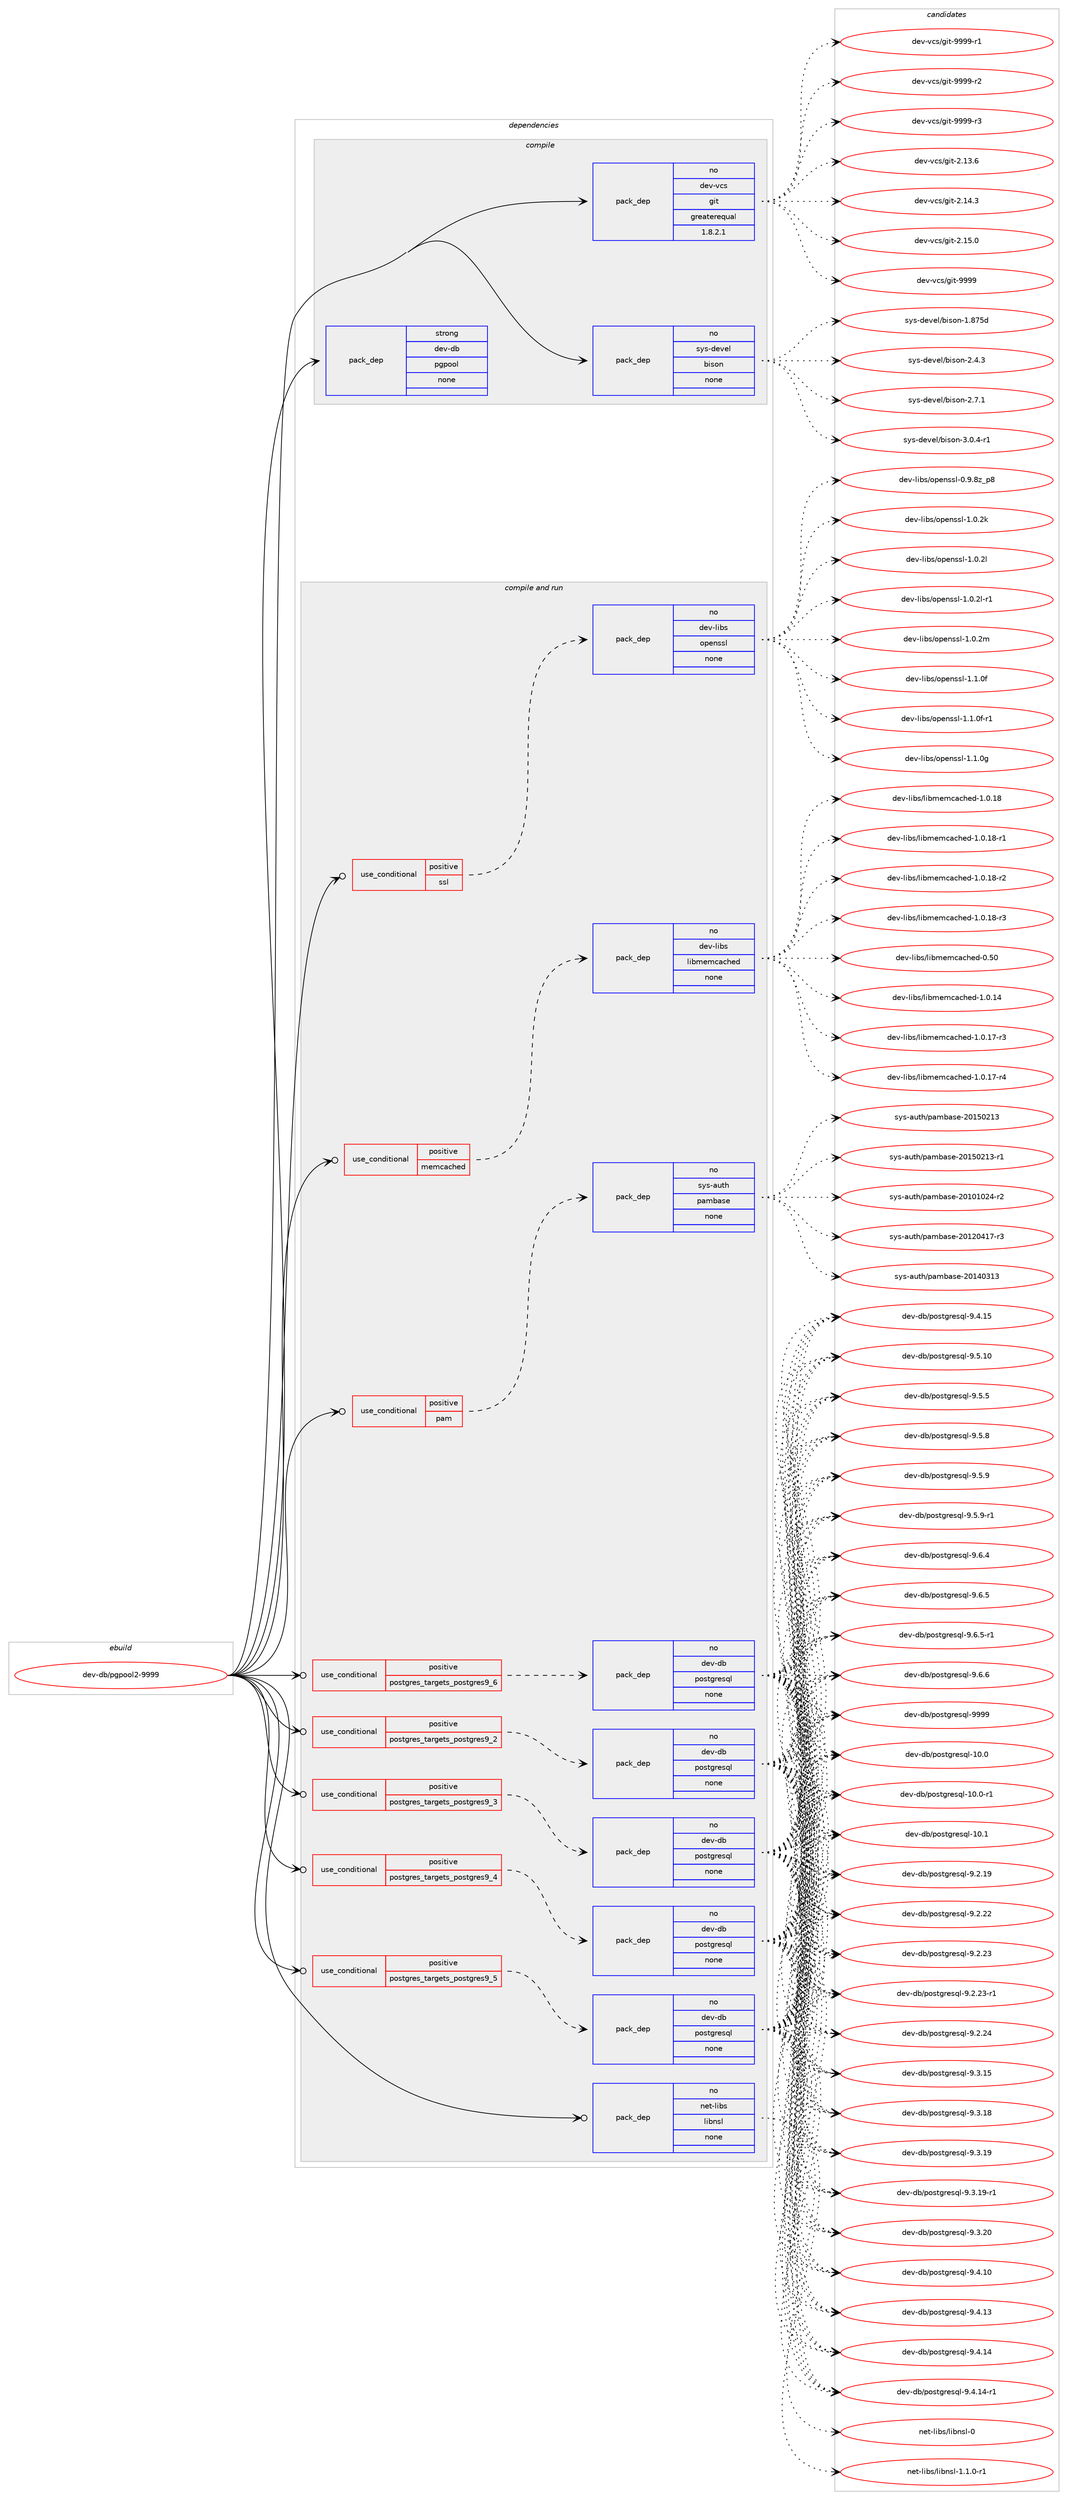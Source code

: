 digraph prolog {

# *************
# Graph options
# *************

newrank=true;
concentrate=true;
compound=true;
graph [rankdir=LR,fontname=Helvetica,fontsize=10,ranksep=1.5];#, ranksep=2.5, nodesep=0.2];
edge  [arrowhead=vee];
node  [fontname=Helvetica,fontsize=10];

# **********
# The ebuild
# **********

subgraph cluster_leftcol {
color=gray;
rank=same;
label=<<i>ebuild</i>>;
id [label="dev-db/pgpool2-9999", color=red, width=4, href="../dev-db/pgpool2-9999.svg"];
}

# ****************
# The dependencies
# ****************

subgraph cluster_midcol {
color=gray;
label=<<i>dependencies</i>>;
subgraph cluster_compile {
fillcolor="#eeeeee";
style=filled;
label=<<i>compile</i>>;
subgraph pack50717 {
dependency68765 [label=<<TABLE BORDER="0" CELLBORDER="1" CELLSPACING="0" CELLPADDING="4" WIDTH="220"><TR><TD ROWSPAN="6" CELLPADDING="30">pack_dep</TD></TR><TR><TD WIDTH="110">no</TD></TR><TR><TD>dev-vcs</TD></TR><TR><TD>git</TD></TR><TR><TD>greaterequal</TD></TR><TR><TD>1.8.2.1</TD></TR></TABLE>>, shape=none, color=blue];
}
id:e -> dependency68765:w [weight=20,style="solid",arrowhead="vee"];
subgraph pack50718 {
dependency68766 [label=<<TABLE BORDER="0" CELLBORDER="1" CELLSPACING="0" CELLPADDING="4" WIDTH="220"><TR><TD ROWSPAN="6" CELLPADDING="30">pack_dep</TD></TR><TR><TD WIDTH="110">no</TD></TR><TR><TD>sys-devel</TD></TR><TR><TD>bison</TD></TR><TR><TD>none</TD></TR><TR><TD></TD></TR></TABLE>>, shape=none, color=blue];
}
id:e -> dependency68766:w [weight=20,style="solid",arrowhead="vee"];
subgraph pack50719 {
dependency68767 [label=<<TABLE BORDER="0" CELLBORDER="1" CELLSPACING="0" CELLPADDING="4" WIDTH="220"><TR><TD ROWSPAN="6" CELLPADDING="30">pack_dep</TD></TR><TR><TD WIDTH="110">strong</TD></TR><TR><TD>dev-db</TD></TR><TR><TD>pgpool</TD></TR><TR><TD>none</TD></TR><TR><TD></TD></TR></TABLE>>, shape=none, color=blue];
}
id:e -> dependency68767:w [weight=20,style="solid",arrowhead="vee"];
}
subgraph cluster_compileandrun {
fillcolor="#eeeeee";
style=filled;
label=<<i>compile and run</i>>;
subgraph cond16525 {
dependency68768 [label=<<TABLE BORDER="0" CELLBORDER="1" CELLSPACING="0" CELLPADDING="4"><TR><TD ROWSPAN="3" CELLPADDING="10">use_conditional</TD></TR><TR><TD>positive</TD></TR><TR><TD>memcached</TD></TR></TABLE>>, shape=none, color=red];
subgraph pack50720 {
dependency68769 [label=<<TABLE BORDER="0" CELLBORDER="1" CELLSPACING="0" CELLPADDING="4" WIDTH="220"><TR><TD ROWSPAN="6" CELLPADDING="30">pack_dep</TD></TR><TR><TD WIDTH="110">no</TD></TR><TR><TD>dev-libs</TD></TR><TR><TD>libmemcached</TD></TR><TR><TD>none</TD></TR><TR><TD></TD></TR></TABLE>>, shape=none, color=blue];
}
dependency68768:e -> dependency68769:w [weight=20,style="dashed",arrowhead="vee"];
}
id:e -> dependency68768:w [weight=20,style="solid",arrowhead="odotvee"];
subgraph cond16526 {
dependency68770 [label=<<TABLE BORDER="0" CELLBORDER="1" CELLSPACING="0" CELLPADDING="4"><TR><TD ROWSPAN="3" CELLPADDING="10">use_conditional</TD></TR><TR><TD>positive</TD></TR><TR><TD>pam</TD></TR></TABLE>>, shape=none, color=red];
subgraph pack50721 {
dependency68771 [label=<<TABLE BORDER="0" CELLBORDER="1" CELLSPACING="0" CELLPADDING="4" WIDTH="220"><TR><TD ROWSPAN="6" CELLPADDING="30">pack_dep</TD></TR><TR><TD WIDTH="110">no</TD></TR><TR><TD>sys-auth</TD></TR><TR><TD>pambase</TD></TR><TR><TD>none</TD></TR><TR><TD></TD></TR></TABLE>>, shape=none, color=blue];
}
dependency68770:e -> dependency68771:w [weight=20,style="dashed",arrowhead="vee"];
}
id:e -> dependency68770:w [weight=20,style="solid",arrowhead="odotvee"];
subgraph cond16527 {
dependency68772 [label=<<TABLE BORDER="0" CELLBORDER="1" CELLSPACING="0" CELLPADDING="4"><TR><TD ROWSPAN="3" CELLPADDING="10">use_conditional</TD></TR><TR><TD>positive</TD></TR><TR><TD>postgres_targets_postgres9_2</TD></TR></TABLE>>, shape=none, color=red];
subgraph pack50722 {
dependency68773 [label=<<TABLE BORDER="0" CELLBORDER="1" CELLSPACING="0" CELLPADDING="4" WIDTH="220"><TR><TD ROWSPAN="6" CELLPADDING="30">pack_dep</TD></TR><TR><TD WIDTH="110">no</TD></TR><TR><TD>dev-db</TD></TR><TR><TD>postgresql</TD></TR><TR><TD>none</TD></TR><TR><TD></TD></TR></TABLE>>, shape=none, color=blue];
}
dependency68772:e -> dependency68773:w [weight=20,style="dashed",arrowhead="vee"];
}
id:e -> dependency68772:w [weight=20,style="solid",arrowhead="odotvee"];
subgraph cond16528 {
dependency68774 [label=<<TABLE BORDER="0" CELLBORDER="1" CELLSPACING="0" CELLPADDING="4"><TR><TD ROWSPAN="3" CELLPADDING="10">use_conditional</TD></TR><TR><TD>positive</TD></TR><TR><TD>postgres_targets_postgres9_3</TD></TR></TABLE>>, shape=none, color=red];
subgraph pack50723 {
dependency68775 [label=<<TABLE BORDER="0" CELLBORDER="1" CELLSPACING="0" CELLPADDING="4" WIDTH="220"><TR><TD ROWSPAN="6" CELLPADDING="30">pack_dep</TD></TR><TR><TD WIDTH="110">no</TD></TR><TR><TD>dev-db</TD></TR><TR><TD>postgresql</TD></TR><TR><TD>none</TD></TR><TR><TD></TD></TR></TABLE>>, shape=none, color=blue];
}
dependency68774:e -> dependency68775:w [weight=20,style="dashed",arrowhead="vee"];
}
id:e -> dependency68774:w [weight=20,style="solid",arrowhead="odotvee"];
subgraph cond16529 {
dependency68776 [label=<<TABLE BORDER="0" CELLBORDER="1" CELLSPACING="0" CELLPADDING="4"><TR><TD ROWSPAN="3" CELLPADDING="10">use_conditional</TD></TR><TR><TD>positive</TD></TR><TR><TD>postgres_targets_postgres9_4</TD></TR></TABLE>>, shape=none, color=red];
subgraph pack50724 {
dependency68777 [label=<<TABLE BORDER="0" CELLBORDER="1" CELLSPACING="0" CELLPADDING="4" WIDTH="220"><TR><TD ROWSPAN="6" CELLPADDING="30">pack_dep</TD></TR><TR><TD WIDTH="110">no</TD></TR><TR><TD>dev-db</TD></TR><TR><TD>postgresql</TD></TR><TR><TD>none</TD></TR><TR><TD></TD></TR></TABLE>>, shape=none, color=blue];
}
dependency68776:e -> dependency68777:w [weight=20,style="dashed",arrowhead="vee"];
}
id:e -> dependency68776:w [weight=20,style="solid",arrowhead="odotvee"];
subgraph cond16530 {
dependency68778 [label=<<TABLE BORDER="0" CELLBORDER="1" CELLSPACING="0" CELLPADDING="4"><TR><TD ROWSPAN="3" CELLPADDING="10">use_conditional</TD></TR><TR><TD>positive</TD></TR><TR><TD>postgres_targets_postgres9_5</TD></TR></TABLE>>, shape=none, color=red];
subgraph pack50725 {
dependency68779 [label=<<TABLE BORDER="0" CELLBORDER="1" CELLSPACING="0" CELLPADDING="4" WIDTH="220"><TR><TD ROWSPAN="6" CELLPADDING="30">pack_dep</TD></TR><TR><TD WIDTH="110">no</TD></TR><TR><TD>dev-db</TD></TR><TR><TD>postgresql</TD></TR><TR><TD>none</TD></TR><TR><TD></TD></TR></TABLE>>, shape=none, color=blue];
}
dependency68778:e -> dependency68779:w [weight=20,style="dashed",arrowhead="vee"];
}
id:e -> dependency68778:w [weight=20,style="solid",arrowhead="odotvee"];
subgraph cond16531 {
dependency68780 [label=<<TABLE BORDER="0" CELLBORDER="1" CELLSPACING="0" CELLPADDING="4"><TR><TD ROWSPAN="3" CELLPADDING="10">use_conditional</TD></TR><TR><TD>positive</TD></TR><TR><TD>postgres_targets_postgres9_6</TD></TR></TABLE>>, shape=none, color=red];
subgraph pack50726 {
dependency68781 [label=<<TABLE BORDER="0" CELLBORDER="1" CELLSPACING="0" CELLPADDING="4" WIDTH="220"><TR><TD ROWSPAN="6" CELLPADDING="30">pack_dep</TD></TR><TR><TD WIDTH="110">no</TD></TR><TR><TD>dev-db</TD></TR><TR><TD>postgresql</TD></TR><TR><TD>none</TD></TR><TR><TD></TD></TR></TABLE>>, shape=none, color=blue];
}
dependency68780:e -> dependency68781:w [weight=20,style="dashed",arrowhead="vee"];
}
id:e -> dependency68780:w [weight=20,style="solid",arrowhead="odotvee"];
subgraph cond16532 {
dependency68782 [label=<<TABLE BORDER="0" CELLBORDER="1" CELLSPACING="0" CELLPADDING="4"><TR><TD ROWSPAN="3" CELLPADDING="10">use_conditional</TD></TR><TR><TD>positive</TD></TR><TR><TD>ssl</TD></TR></TABLE>>, shape=none, color=red];
subgraph pack50727 {
dependency68783 [label=<<TABLE BORDER="0" CELLBORDER="1" CELLSPACING="0" CELLPADDING="4" WIDTH="220"><TR><TD ROWSPAN="6" CELLPADDING="30">pack_dep</TD></TR><TR><TD WIDTH="110">no</TD></TR><TR><TD>dev-libs</TD></TR><TR><TD>openssl</TD></TR><TR><TD>none</TD></TR><TR><TD></TD></TR></TABLE>>, shape=none, color=blue];
}
dependency68782:e -> dependency68783:w [weight=20,style="dashed",arrowhead="vee"];
}
id:e -> dependency68782:w [weight=20,style="solid",arrowhead="odotvee"];
subgraph pack50728 {
dependency68784 [label=<<TABLE BORDER="0" CELLBORDER="1" CELLSPACING="0" CELLPADDING="4" WIDTH="220"><TR><TD ROWSPAN="6" CELLPADDING="30">pack_dep</TD></TR><TR><TD WIDTH="110">no</TD></TR><TR><TD>net-libs</TD></TR><TR><TD>libnsl</TD></TR><TR><TD>none</TD></TR><TR><TD></TD></TR></TABLE>>, shape=none, color=blue];
}
id:e -> dependency68784:w [weight=20,style="solid",arrowhead="odotvee"];
}
subgraph cluster_run {
fillcolor="#eeeeee";
style=filled;
label=<<i>run</i>>;
}
}

# **************
# The candidates
# **************

subgraph cluster_choices {
rank=same;
color=gray;
label=<<i>candidates</i>>;

subgraph choice50717 {
color=black;
nodesep=1;
choice10010111845118991154710310511645504649514654 [label="dev-vcs/git-2.13.6", color=red, width=4,href="../dev-vcs/git-2.13.6.svg"];
choice10010111845118991154710310511645504649524651 [label="dev-vcs/git-2.14.3", color=red, width=4,href="../dev-vcs/git-2.14.3.svg"];
choice10010111845118991154710310511645504649534648 [label="dev-vcs/git-2.15.0", color=red, width=4,href="../dev-vcs/git-2.15.0.svg"];
choice1001011184511899115471031051164557575757 [label="dev-vcs/git-9999", color=red, width=4,href="../dev-vcs/git-9999.svg"];
choice10010111845118991154710310511645575757574511449 [label="dev-vcs/git-9999-r1", color=red, width=4,href="../dev-vcs/git-9999-r1.svg"];
choice10010111845118991154710310511645575757574511450 [label="dev-vcs/git-9999-r2", color=red, width=4,href="../dev-vcs/git-9999-r2.svg"];
choice10010111845118991154710310511645575757574511451 [label="dev-vcs/git-9999-r3", color=red, width=4,href="../dev-vcs/git-9999-r3.svg"];
dependency68765:e -> choice10010111845118991154710310511645504649514654:w [style=dotted,weight="100"];
dependency68765:e -> choice10010111845118991154710310511645504649524651:w [style=dotted,weight="100"];
dependency68765:e -> choice10010111845118991154710310511645504649534648:w [style=dotted,weight="100"];
dependency68765:e -> choice1001011184511899115471031051164557575757:w [style=dotted,weight="100"];
dependency68765:e -> choice10010111845118991154710310511645575757574511449:w [style=dotted,weight="100"];
dependency68765:e -> choice10010111845118991154710310511645575757574511450:w [style=dotted,weight="100"];
dependency68765:e -> choice10010111845118991154710310511645575757574511451:w [style=dotted,weight="100"];
}
subgraph choice50718 {
color=black;
nodesep=1;
choice115121115451001011181011084798105115111110454946565553100 [label="sys-devel/bison-1.875d", color=red, width=4,href="../sys-devel/bison-1.875d.svg"];
choice115121115451001011181011084798105115111110455046524651 [label="sys-devel/bison-2.4.3", color=red, width=4,href="../sys-devel/bison-2.4.3.svg"];
choice115121115451001011181011084798105115111110455046554649 [label="sys-devel/bison-2.7.1", color=red, width=4,href="../sys-devel/bison-2.7.1.svg"];
choice1151211154510010111810110847981051151111104551464846524511449 [label="sys-devel/bison-3.0.4-r1", color=red, width=4,href="../sys-devel/bison-3.0.4-r1.svg"];
dependency68766:e -> choice115121115451001011181011084798105115111110454946565553100:w [style=dotted,weight="100"];
dependency68766:e -> choice115121115451001011181011084798105115111110455046524651:w [style=dotted,weight="100"];
dependency68766:e -> choice115121115451001011181011084798105115111110455046554649:w [style=dotted,weight="100"];
dependency68766:e -> choice1151211154510010111810110847981051151111104551464846524511449:w [style=dotted,weight="100"];
}
subgraph choice50719 {
color=black;
nodesep=1;
}
subgraph choice50720 {
color=black;
nodesep=1;
choice100101118451081059811547108105981091011099997991041011004548465348 [label="dev-libs/libmemcached-0.50", color=red, width=4,href="../dev-libs/libmemcached-0.50.svg"];
choice1001011184510810598115471081059810910110999979910410110045494648464952 [label="dev-libs/libmemcached-1.0.14", color=red, width=4,href="../dev-libs/libmemcached-1.0.14.svg"];
choice10010111845108105981154710810598109101109999799104101100454946484649554511451 [label="dev-libs/libmemcached-1.0.17-r3", color=red, width=4,href="../dev-libs/libmemcached-1.0.17-r3.svg"];
choice10010111845108105981154710810598109101109999799104101100454946484649554511452 [label="dev-libs/libmemcached-1.0.17-r4", color=red, width=4,href="../dev-libs/libmemcached-1.0.17-r4.svg"];
choice1001011184510810598115471081059810910110999979910410110045494648464956 [label="dev-libs/libmemcached-1.0.18", color=red, width=4,href="../dev-libs/libmemcached-1.0.18.svg"];
choice10010111845108105981154710810598109101109999799104101100454946484649564511449 [label="dev-libs/libmemcached-1.0.18-r1", color=red, width=4,href="../dev-libs/libmemcached-1.0.18-r1.svg"];
choice10010111845108105981154710810598109101109999799104101100454946484649564511450 [label="dev-libs/libmemcached-1.0.18-r2", color=red, width=4,href="../dev-libs/libmemcached-1.0.18-r2.svg"];
choice10010111845108105981154710810598109101109999799104101100454946484649564511451 [label="dev-libs/libmemcached-1.0.18-r3", color=red, width=4,href="../dev-libs/libmemcached-1.0.18-r3.svg"];
dependency68769:e -> choice100101118451081059811547108105981091011099997991041011004548465348:w [style=dotted,weight="100"];
dependency68769:e -> choice1001011184510810598115471081059810910110999979910410110045494648464952:w [style=dotted,weight="100"];
dependency68769:e -> choice10010111845108105981154710810598109101109999799104101100454946484649554511451:w [style=dotted,weight="100"];
dependency68769:e -> choice10010111845108105981154710810598109101109999799104101100454946484649554511452:w [style=dotted,weight="100"];
dependency68769:e -> choice1001011184510810598115471081059810910110999979910410110045494648464956:w [style=dotted,weight="100"];
dependency68769:e -> choice10010111845108105981154710810598109101109999799104101100454946484649564511449:w [style=dotted,weight="100"];
dependency68769:e -> choice10010111845108105981154710810598109101109999799104101100454946484649564511450:w [style=dotted,weight="100"];
dependency68769:e -> choice10010111845108105981154710810598109101109999799104101100454946484649564511451:w [style=dotted,weight="100"];
}
subgraph choice50721 {
color=black;
nodesep=1;
choice1151211154597117116104471129710998971151014550484948494850524511450 [label="sys-auth/pambase-20101024-r2", color=red, width=4,href="../sys-auth/pambase-20101024-r2.svg"];
choice1151211154597117116104471129710998971151014550484950485249554511451 [label="sys-auth/pambase-20120417-r3", color=red, width=4,href="../sys-auth/pambase-20120417-r3.svg"];
choice115121115459711711610447112971099897115101455048495248514951 [label="sys-auth/pambase-20140313", color=red, width=4,href="../sys-auth/pambase-20140313.svg"];
choice115121115459711711610447112971099897115101455048495348504951 [label="sys-auth/pambase-20150213", color=red, width=4,href="../sys-auth/pambase-20150213.svg"];
choice1151211154597117116104471129710998971151014550484953485049514511449 [label="sys-auth/pambase-20150213-r1", color=red, width=4,href="../sys-auth/pambase-20150213-r1.svg"];
dependency68771:e -> choice1151211154597117116104471129710998971151014550484948494850524511450:w [style=dotted,weight="100"];
dependency68771:e -> choice1151211154597117116104471129710998971151014550484950485249554511451:w [style=dotted,weight="100"];
dependency68771:e -> choice115121115459711711610447112971099897115101455048495248514951:w [style=dotted,weight="100"];
dependency68771:e -> choice115121115459711711610447112971099897115101455048495348504951:w [style=dotted,weight="100"];
dependency68771:e -> choice1151211154597117116104471129710998971151014550484953485049514511449:w [style=dotted,weight="100"];
}
subgraph choice50722 {
color=black;
nodesep=1;
choice1001011184510098471121111151161031141011151131084549484648 [label="dev-db/postgresql-10.0", color=red, width=4,href="../dev-db/postgresql-10.0.svg"];
choice10010111845100984711211111511610311410111511310845494846484511449 [label="dev-db/postgresql-10.0-r1", color=red, width=4,href="../dev-db/postgresql-10.0-r1.svg"];
choice1001011184510098471121111151161031141011151131084549484649 [label="dev-db/postgresql-10.1", color=red, width=4,href="../dev-db/postgresql-10.1.svg"];
choice10010111845100984711211111511610311410111511310845574650464957 [label="dev-db/postgresql-9.2.19", color=red, width=4,href="../dev-db/postgresql-9.2.19.svg"];
choice10010111845100984711211111511610311410111511310845574650465050 [label="dev-db/postgresql-9.2.22", color=red, width=4,href="../dev-db/postgresql-9.2.22.svg"];
choice10010111845100984711211111511610311410111511310845574650465051 [label="dev-db/postgresql-9.2.23", color=red, width=4,href="../dev-db/postgresql-9.2.23.svg"];
choice100101118451009847112111115116103114101115113108455746504650514511449 [label="dev-db/postgresql-9.2.23-r1", color=red, width=4,href="../dev-db/postgresql-9.2.23-r1.svg"];
choice10010111845100984711211111511610311410111511310845574650465052 [label="dev-db/postgresql-9.2.24", color=red, width=4,href="../dev-db/postgresql-9.2.24.svg"];
choice10010111845100984711211111511610311410111511310845574651464953 [label="dev-db/postgresql-9.3.15", color=red, width=4,href="../dev-db/postgresql-9.3.15.svg"];
choice10010111845100984711211111511610311410111511310845574651464956 [label="dev-db/postgresql-9.3.18", color=red, width=4,href="../dev-db/postgresql-9.3.18.svg"];
choice10010111845100984711211111511610311410111511310845574651464957 [label="dev-db/postgresql-9.3.19", color=red, width=4,href="../dev-db/postgresql-9.3.19.svg"];
choice100101118451009847112111115116103114101115113108455746514649574511449 [label="dev-db/postgresql-9.3.19-r1", color=red, width=4,href="../dev-db/postgresql-9.3.19-r1.svg"];
choice10010111845100984711211111511610311410111511310845574651465048 [label="dev-db/postgresql-9.3.20", color=red, width=4,href="../dev-db/postgresql-9.3.20.svg"];
choice10010111845100984711211111511610311410111511310845574652464948 [label="dev-db/postgresql-9.4.10", color=red, width=4,href="../dev-db/postgresql-9.4.10.svg"];
choice10010111845100984711211111511610311410111511310845574652464951 [label="dev-db/postgresql-9.4.13", color=red, width=4,href="../dev-db/postgresql-9.4.13.svg"];
choice10010111845100984711211111511610311410111511310845574652464952 [label="dev-db/postgresql-9.4.14", color=red, width=4,href="../dev-db/postgresql-9.4.14.svg"];
choice100101118451009847112111115116103114101115113108455746524649524511449 [label="dev-db/postgresql-9.4.14-r1", color=red, width=4,href="../dev-db/postgresql-9.4.14-r1.svg"];
choice10010111845100984711211111511610311410111511310845574652464953 [label="dev-db/postgresql-9.4.15", color=red, width=4,href="../dev-db/postgresql-9.4.15.svg"];
choice10010111845100984711211111511610311410111511310845574653464948 [label="dev-db/postgresql-9.5.10", color=red, width=4,href="../dev-db/postgresql-9.5.10.svg"];
choice100101118451009847112111115116103114101115113108455746534653 [label="dev-db/postgresql-9.5.5", color=red, width=4,href="../dev-db/postgresql-9.5.5.svg"];
choice100101118451009847112111115116103114101115113108455746534656 [label="dev-db/postgresql-9.5.8", color=red, width=4,href="../dev-db/postgresql-9.5.8.svg"];
choice100101118451009847112111115116103114101115113108455746534657 [label="dev-db/postgresql-9.5.9", color=red, width=4,href="../dev-db/postgresql-9.5.9.svg"];
choice1001011184510098471121111151161031141011151131084557465346574511449 [label="dev-db/postgresql-9.5.9-r1", color=red, width=4,href="../dev-db/postgresql-9.5.9-r1.svg"];
choice100101118451009847112111115116103114101115113108455746544652 [label="dev-db/postgresql-9.6.4", color=red, width=4,href="../dev-db/postgresql-9.6.4.svg"];
choice100101118451009847112111115116103114101115113108455746544653 [label="dev-db/postgresql-9.6.5", color=red, width=4,href="../dev-db/postgresql-9.6.5.svg"];
choice1001011184510098471121111151161031141011151131084557465446534511449 [label="dev-db/postgresql-9.6.5-r1", color=red, width=4,href="../dev-db/postgresql-9.6.5-r1.svg"];
choice100101118451009847112111115116103114101115113108455746544654 [label="dev-db/postgresql-9.6.6", color=red, width=4,href="../dev-db/postgresql-9.6.6.svg"];
choice1001011184510098471121111151161031141011151131084557575757 [label="dev-db/postgresql-9999", color=red, width=4,href="../dev-db/postgresql-9999.svg"];
dependency68773:e -> choice1001011184510098471121111151161031141011151131084549484648:w [style=dotted,weight="100"];
dependency68773:e -> choice10010111845100984711211111511610311410111511310845494846484511449:w [style=dotted,weight="100"];
dependency68773:e -> choice1001011184510098471121111151161031141011151131084549484649:w [style=dotted,weight="100"];
dependency68773:e -> choice10010111845100984711211111511610311410111511310845574650464957:w [style=dotted,weight="100"];
dependency68773:e -> choice10010111845100984711211111511610311410111511310845574650465050:w [style=dotted,weight="100"];
dependency68773:e -> choice10010111845100984711211111511610311410111511310845574650465051:w [style=dotted,weight="100"];
dependency68773:e -> choice100101118451009847112111115116103114101115113108455746504650514511449:w [style=dotted,weight="100"];
dependency68773:e -> choice10010111845100984711211111511610311410111511310845574650465052:w [style=dotted,weight="100"];
dependency68773:e -> choice10010111845100984711211111511610311410111511310845574651464953:w [style=dotted,weight="100"];
dependency68773:e -> choice10010111845100984711211111511610311410111511310845574651464956:w [style=dotted,weight="100"];
dependency68773:e -> choice10010111845100984711211111511610311410111511310845574651464957:w [style=dotted,weight="100"];
dependency68773:e -> choice100101118451009847112111115116103114101115113108455746514649574511449:w [style=dotted,weight="100"];
dependency68773:e -> choice10010111845100984711211111511610311410111511310845574651465048:w [style=dotted,weight="100"];
dependency68773:e -> choice10010111845100984711211111511610311410111511310845574652464948:w [style=dotted,weight="100"];
dependency68773:e -> choice10010111845100984711211111511610311410111511310845574652464951:w [style=dotted,weight="100"];
dependency68773:e -> choice10010111845100984711211111511610311410111511310845574652464952:w [style=dotted,weight="100"];
dependency68773:e -> choice100101118451009847112111115116103114101115113108455746524649524511449:w [style=dotted,weight="100"];
dependency68773:e -> choice10010111845100984711211111511610311410111511310845574652464953:w [style=dotted,weight="100"];
dependency68773:e -> choice10010111845100984711211111511610311410111511310845574653464948:w [style=dotted,weight="100"];
dependency68773:e -> choice100101118451009847112111115116103114101115113108455746534653:w [style=dotted,weight="100"];
dependency68773:e -> choice100101118451009847112111115116103114101115113108455746534656:w [style=dotted,weight="100"];
dependency68773:e -> choice100101118451009847112111115116103114101115113108455746534657:w [style=dotted,weight="100"];
dependency68773:e -> choice1001011184510098471121111151161031141011151131084557465346574511449:w [style=dotted,weight="100"];
dependency68773:e -> choice100101118451009847112111115116103114101115113108455746544652:w [style=dotted,weight="100"];
dependency68773:e -> choice100101118451009847112111115116103114101115113108455746544653:w [style=dotted,weight="100"];
dependency68773:e -> choice1001011184510098471121111151161031141011151131084557465446534511449:w [style=dotted,weight="100"];
dependency68773:e -> choice100101118451009847112111115116103114101115113108455746544654:w [style=dotted,weight="100"];
dependency68773:e -> choice1001011184510098471121111151161031141011151131084557575757:w [style=dotted,weight="100"];
}
subgraph choice50723 {
color=black;
nodesep=1;
choice1001011184510098471121111151161031141011151131084549484648 [label="dev-db/postgresql-10.0", color=red, width=4,href="../dev-db/postgresql-10.0.svg"];
choice10010111845100984711211111511610311410111511310845494846484511449 [label="dev-db/postgresql-10.0-r1", color=red, width=4,href="../dev-db/postgresql-10.0-r1.svg"];
choice1001011184510098471121111151161031141011151131084549484649 [label="dev-db/postgresql-10.1", color=red, width=4,href="../dev-db/postgresql-10.1.svg"];
choice10010111845100984711211111511610311410111511310845574650464957 [label="dev-db/postgresql-9.2.19", color=red, width=4,href="../dev-db/postgresql-9.2.19.svg"];
choice10010111845100984711211111511610311410111511310845574650465050 [label="dev-db/postgresql-9.2.22", color=red, width=4,href="../dev-db/postgresql-9.2.22.svg"];
choice10010111845100984711211111511610311410111511310845574650465051 [label="dev-db/postgresql-9.2.23", color=red, width=4,href="../dev-db/postgresql-9.2.23.svg"];
choice100101118451009847112111115116103114101115113108455746504650514511449 [label="dev-db/postgresql-9.2.23-r1", color=red, width=4,href="../dev-db/postgresql-9.2.23-r1.svg"];
choice10010111845100984711211111511610311410111511310845574650465052 [label="dev-db/postgresql-9.2.24", color=red, width=4,href="../dev-db/postgresql-9.2.24.svg"];
choice10010111845100984711211111511610311410111511310845574651464953 [label="dev-db/postgresql-9.3.15", color=red, width=4,href="../dev-db/postgresql-9.3.15.svg"];
choice10010111845100984711211111511610311410111511310845574651464956 [label="dev-db/postgresql-9.3.18", color=red, width=4,href="../dev-db/postgresql-9.3.18.svg"];
choice10010111845100984711211111511610311410111511310845574651464957 [label="dev-db/postgresql-9.3.19", color=red, width=4,href="../dev-db/postgresql-9.3.19.svg"];
choice100101118451009847112111115116103114101115113108455746514649574511449 [label="dev-db/postgresql-9.3.19-r1", color=red, width=4,href="../dev-db/postgresql-9.3.19-r1.svg"];
choice10010111845100984711211111511610311410111511310845574651465048 [label="dev-db/postgresql-9.3.20", color=red, width=4,href="../dev-db/postgresql-9.3.20.svg"];
choice10010111845100984711211111511610311410111511310845574652464948 [label="dev-db/postgresql-9.4.10", color=red, width=4,href="../dev-db/postgresql-9.4.10.svg"];
choice10010111845100984711211111511610311410111511310845574652464951 [label="dev-db/postgresql-9.4.13", color=red, width=4,href="../dev-db/postgresql-9.4.13.svg"];
choice10010111845100984711211111511610311410111511310845574652464952 [label="dev-db/postgresql-9.4.14", color=red, width=4,href="../dev-db/postgresql-9.4.14.svg"];
choice100101118451009847112111115116103114101115113108455746524649524511449 [label="dev-db/postgresql-9.4.14-r1", color=red, width=4,href="../dev-db/postgresql-9.4.14-r1.svg"];
choice10010111845100984711211111511610311410111511310845574652464953 [label="dev-db/postgresql-9.4.15", color=red, width=4,href="../dev-db/postgresql-9.4.15.svg"];
choice10010111845100984711211111511610311410111511310845574653464948 [label="dev-db/postgresql-9.5.10", color=red, width=4,href="../dev-db/postgresql-9.5.10.svg"];
choice100101118451009847112111115116103114101115113108455746534653 [label="dev-db/postgresql-9.5.5", color=red, width=4,href="../dev-db/postgresql-9.5.5.svg"];
choice100101118451009847112111115116103114101115113108455746534656 [label="dev-db/postgresql-9.5.8", color=red, width=4,href="../dev-db/postgresql-9.5.8.svg"];
choice100101118451009847112111115116103114101115113108455746534657 [label="dev-db/postgresql-9.5.9", color=red, width=4,href="../dev-db/postgresql-9.5.9.svg"];
choice1001011184510098471121111151161031141011151131084557465346574511449 [label="dev-db/postgresql-9.5.9-r1", color=red, width=4,href="../dev-db/postgresql-9.5.9-r1.svg"];
choice100101118451009847112111115116103114101115113108455746544652 [label="dev-db/postgresql-9.6.4", color=red, width=4,href="../dev-db/postgresql-9.6.4.svg"];
choice100101118451009847112111115116103114101115113108455746544653 [label="dev-db/postgresql-9.6.5", color=red, width=4,href="../dev-db/postgresql-9.6.5.svg"];
choice1001011184510098471121111151161031141011151131084557465446534511449 [label="dev-db/postgresql-9.6.5-r1", color=red, width=4,href="../dev-db/postgresql-9.6.5-r1.svg"];
choice100101118451009847112111115116103114101115113108455746544654 [label="dev-db/postgresql-9.6.6", color=red, width=4,href="../dev-db/postgresql-9.6.6.svg"];
choice1001011184510098471121111151161031141011151131084557575757 [label="dev-db/postgresql-9999", color=red, width=4,href="../dev-db/postgresql-9999.svg"];
dependency68775:e -> choice1001011184510098471121111151161031141011151131084549484648:w [style=dotted,weight="100"];
dependency68775:e -> choice10010111845100984711211111511610311410111511310845494846484511449:w [style=dotted,weight="100"];
dependency68775:e -> choice1001011184510098471121111151161031141011151131084549484649:w [style=dotted,weight="100"];
dependency68775:e -> choice10010111845100984711211111511610311410111511310845574650464957:w [style=dotted,weight="100"];
dependency68775:e -> choice10010111845100984711211111511610311410111511310845574650465050:w [style=dotted,weight="100"];
dependency68775:e -> choice10010111845100984711211111511610311410111511310845574650465051:w [style=dotted,weight="100"];
dependency68775:e -> choice100101118451009847112111115116103114101115113108455746504650514511449:w [style=dotted,weight="100"];
dependency68775:e -> choice10010111845100984711211111511610311410111511310845574650465052:w [style=dotted,weight="100"];
dependency68775:e -> choice10010111845100984711211111511610311410111511310845574651464953:w [style=dotted,weight="100"];
dependency68775:e -> choice10010111845100984711211111511610311410111511310845574651464956:w [style=dotted,weight="100"];
dependency68775:e -> choice10010111845100984711211111511610311410111511310845574651464957:w [style=dotted,weight="100"];
dependency68775:e -> choice100101118451009847112111115116103114101115113108455746514649574511449:w [style=dotted,weight="100"];
dependency68775:e -> choice10010111845100984711211111511610311410111511310845574651465048:w [style=dotted,weight="100"];
dependency68775:e -> choice10010111845100984711211111511610311410111511310845574652464948:w [style=dotted,weight="100"];
dependency68775:e -> choice10010111845100984711211111511610311410111511310845574652464951:w [style=dotted,weight="100"];
dependency68775:e -> choice10010111845100984711211111511610311410111511310845574652464952:w [style=dotted,weight="100"];
dependency68775:e -> choice100101118451009847112111115116103114101115113108455746524649524511449:w [style=dotted,weight="100"];
dependency68775:e -> choice10010111845100984711211111511610311410111511310845574652464953:w [style=dotted,weight="100"];
dependency68775:e -> choice10010111845100984711211111511610311410111511310845574653464948:w [style=dotted,weight="100"];
dependency68775:e -> choice100101118451009847112111115116103114101115113108455746534653:w [style=dotted,weight="100"];
dependency68775:e -> choice100101118451009847112111115116103114101115113108455746534656:w [style=dotted,weight="100"];
dependency68775:e -> choice100101118451009847112111115116103114101115113108455746534657:w [style=dotted,weight="100"];
dependency68775:e -> choice1001011184510098471121111151161031141011151131084557465346574511449:w [style=dotted,weight="100"];
dependency68775:e -> choice100101118451009847112111115116103114101115113108455746544652:w [style=dotted,weight="100"];
dependency68775:e -> choice100101118451009847112111115116103114101115113108455746544653:w [style=dotted,weight="100"];
dependency68775:e -> choice1001011184510098471121111151161031141011151131084557465446534511449:w [style=dotted,weight="100"];
dependency68775:e -> choice100101118451009847112111115116103114101115113108455746544654:w [style=dotted,weight="100"];
dependency68775:e -> choice1001011184510098471121111151161031141011151131084557575757:w [style=dotted,weight="100"];
}
subgraph choice50724 {
color=black;
nodesep=1;
choice1001011184510098471121111151161031141011151131084549484648 [label="dev-db/postgresql-10.0", color=red, width=4,href="../dev-db/postgresql-10.0.svg"];
choice10010111845100984711211111511610311410111511310845494846484511449 [label="dev-db/postgresql-10.0-r1", color=red, width=4,href="../dev-db/postgresql-10.0-r1.svg"];
choice1001011184510098471121111151161031141011151131084549484649 [label="dev-db/postgresql-10.1", color=red, width=4,href="../dev-db/postgresql-10.1.svg"];
choice10010111845100984711211111511610311410111511310845574650464957 [label="dev-db/postgresql-9.2.19", color=red, width=4,href="../dev-db/postgresql-9.2.19.svg"];
choice10010111845100984711211111511610311410111511310845574650465050 [label="dev-db/postgresql-9.2.22", color=red, width=4,href="../dev-db/postgresql-9.2.22.svg"];
choice10010111845100984711211111511610311410111511310845574650465051 [label="dev-db/postgresql-9.2.23", color=red, width=4,href="../dev-db/postgresql-9.2.23.svg"];
choice100101118451009847112111115116103114101115113108455746504650514511449 [label="dev-db/postgresql-9.2.23-r1", color=red, width=4,href="../dev-db/postgresql-9.2.23-r1.svg"];
choice10010111845100984711211111511610311410111511310845574650465052 [label="dev-db/postgresql-9.2.24", color=red, width=4,href="../dev-db/postgresql-9.2.24.svg"];
choice10010111845100984711211111511610311410111511310845574651464953 [label="dev-db/postgresql-9.3.15", color=red, width=4,href="../dev-db/postgresql-9.3.15.svg"];
choice10010111845100984711211111511610311410111511310845574651464956 [label="dev-db/postgresql-9.3.18", color=red, width=4,href="../dev-db/postgresql-9.3.18.svg"];
choice10010111845100984711211111511610311410111511310845574651464957 [label="dev-db/postgresql-9.3.19", color=red, width=4,href="../dev-db/postgresql-9.3.19.svg"];
choice100101118451009847112111115116103114101115113108455746514649574511449 [label="dev-db/postgresql-9.3.19-r1", color=red, width=4,href="../dev-db/postgresql-9.3.19-r1.svg"];
choice10010111845100984711211111511610311410111511310845574651465048 [label="dev-db/postgresql-9.3.20", color=red, width=4,href="../dev-db/postgresql-9.3.20.svg"];
choice10010111845100984711211111511610311410111511310845574652464948 [label="dev-db/postgresql-9.4.10", color=red, width=4,href="../dev-db/postgresql-9.4.10.svg"];
choice10010111845100984711211111511610311410111511310845574652464951 [label="dev-db/postgresql-9.4.13", color=red, width=4,href="../dev-db/postgresql-9.4.13.svg"];
choice10010111845100984711211111511610311410111511310845574652464952 [label="dev-db/postgresql-9.4.14", color=red, width=4,href="../dev-db/postgresql-9.4.14.svg"];
choice100101118451009847112111115116103114101115113108455746524649524511449 [label="dev-db/postgresql-9.4.14-r1", color=red, width=4,href="../dev-db/postgresql-9.4.14-r1.svg"];
choice10010111845100984711211111511610311410111511310845574652464953 [label="dev-db/postgresql-9.4.15", color=red, width=4,href="../dev-db/postgresql-9.4.15.svg"];
choice10010111845100984711211111511610311410111511310845574653464948 [label="dev-db/postgresql-9.5.10", color=red, width=4,href="../dev-db/postgresql-9.5.10.svg"];
choice100101118451009847112111115116103114101115113108455746534653 [label="dev-db/postgresql-9.5.5", color=red, width=4,href="../dev-db/postgresql-9.5.5.svg"];
choice100101118451009847112111115116103114101115113108455746534656 [label="dev-db/postgresql-9.5.8", color=red, width=4,href="../dev-db/postgresql-9.5.8.svg"];
choice100101118451009847112111115116103114101115113108455746534657 [label="dev-db/postgresql-9.5.9", color=red, width=4,href="../dev-db/postgresql-9.5.9.svg"];
choice1001011184510098471121111151161031141011151131084557465346574511449 [label="dev-db/postgresql-9.5.9-r1", color=red, width=4,href="../dev-db/postgresql-9.5.9-r1.svg"];
choice100101118451009847112111115116103114101115113108455746544652 [label="dev-db/postgresql-9.6.4", color=red, width=4,href="../dev-db/postgresql-9.6.4.svg"];
choice100101118451009847112111115116103114101115113108455746544653 [label="dev-db/postgresql-9.6.5", color=red, width=4,href="../dev-db/postgresql-9.6.5.svg"];
choice1001011184510098471121111151161031141011151131084557465446534511449 [label="dev-db/postgresql-9.6.5-r1", color=red, width=4,href="../dev-db/postgresql-9.6.5-r1.svg"];
choice100101118451009847112111115116103114101115113108455746544654 [label="dev-db/postgresql-9.6.6", color=red, width=4,href="../dev-db/postgresql-9.6.6.svg"];
choice1001011184510098471121111151161031141011151131084557575757 [label="dev-db/postgresql-9999", color=red, width=4,href="../dev-db/postgresql-9999.svg"];
dependency68777:e -> choice1001011184510098471121111151161031141011151131084549484648:w [style=dotted,weight="100"];
dependency68777:e -> choice10010111845100984711211111511610311410111511310845494846484511449:w [style=dotted,weight="100"];
dependency68777:e -> choice1001011184510098471121111151161031141011151131084549484649:w [style=dotted,weight="100"];
dependency68777:e -> choice10010111845100984711211111511610311410111511310845574650464957:w [style=dotted,weight="100"];
dependency68777:e -> choice10010111845100984711211111511610311410111511310845574650465050:w [style=dotted,weight="100"];
dependency68777:e -> choice10010111845100984711211111511610311410111511310845574650465051:w [style=dotted,weight="100"];
dependency68777:e -> choice100101118451009847112111115116103114101115113108455746504650514511449:w [style=dotted,weight="100"];
dependency68777:e -> choice10010111845100984711211111511610311410111511310845574650465052:w [style=dotted,weight="100"];
dependency68777:e -> choice10010111845100984711211111511610311410111511310845574651464953:w [style=dotted,weight="100"];
dependency68777:e -> choice10010111845100984711211111511610311410111511310845574651464956:w [style=dotted,weight="100"];
dependency68777:e -> choice10010111845100984711211111511610311410111511310845574651464957:w [style=dotted,weight="100"];
dependency68777:e -> choice100101118451009847112111115116103114101115113108455746514649574511449:w [style=dotted,weight="100"];
dependency68777:e -> choice10010111845100984711211111511610311410111511310845574651465048:w [style=dotted,weight="100"];
dependency68777:e -> choice10010111845100984711211111511610311410111511310845574652464948:w [style=dotted,weight="100"];
dependency68777:e -> choice10010111845100984711211111511610311410111511310845574652464951:w [style=dotted,weight="100"];
dependency68777:e -> choice10010111845100984711211111511610311410111511310845574652464952:w [style=dotted,weight="100"];
dependency68777:e -> choice100101118451009847112111115116103114101115113108455746524649524511449:w [style=dotted,weight="100"];
dependency68777:e -> choice10010111845100984711211111511610311410111511310845574652464953:w [style=dotted,weight="100"];
dependency68777:e -> choice10010111845100984711211111511610311410111511310845574653464948:w [style=dotted,weight="100"];
dependency68777:e -> choice100101118451009847112111115116103114101115113108455746534653:w [style=dotted,weight="100"];
dependency68777:e -> choice100101118451009847112111115116103114101115113108455746534656:w [style=dotted,weight="100"];
dependency68777:e -> choice100101118451009847112111115116103114101115113108455746534657:w [style=dotted,weight="100"];
dependency68777:e -> choice1001011184510098471121111151161031141011151131084557465346574511449:w [style=dotted,weight="100"];
dependency68777:e -> choice100101118451009847112111115116103114101115113108455746544652:w [style=dotted,weight="100"];
dependency68777:e -> choice100101118451009847112111115116103114101115113108455746544653:w [style=dotted,weight="100"];
dependency68777:e -> choice1001011184510098471121111151161031141011151131084557465446534511449:w [style=dotted,weight="100"];
dependency68777:e -> choice100101118451009847112111115116103114101115113108455746544654:w [style=dotted,weight="100"];
dependency68777:e -> choice1001011184510098471121111151161031141011151131084557575757:w [style=dotted,weight="100"];
}
subgraph choice50725 {
color=black;
nodesep=1;
choice1001011184510098471121111151161031141011151131084549484648 [label="dev-db/postgresql-10.0", color=red, width=4,href="../dev-db/postgresql-10.0.svg"];
choice10010111845100984711211111511610311410111511310845494846484511449 [label="dev-db/postgresql-10.0-r1", color=red, width=4,href="../dev-db/postgresql-10.0-r1.svg"];
choice1001011184510098471121111151161031141011151131084549484649 [label="dev-db/postgresql-10.1", color=red, width=4,href="../dev-db/postgresql-10.1.svg"];
choice10010111845100984711211111511610311410111511310845574650464957 [label="dev-db/postgresql-9.2.19", color=red, width=4,href="../dev-db/postgresql-9.2.19.svg"];
choice10010111845100984711211111511610311410111511310845574650465050 [label="dev-db/postgresql-9.2.22", color=red, width=4,href="../dev-db/postgresql-9.2.22.svg"];
choice10010111845100984711211111511610311410111511310845574650465051 [label="dev-db/postgresql-9.2.23", color=red, width=4,href="../dev-db/postgresql-9.2.23.svg"];
choice100101118451009847112111115116103114101115113108455746504650514511449 [label="dev-db/postgresql-9.2.23-r1", color=red, width=4,href="../dev-db/postgresql-9.2.23-r1.svg"];
choice10010111845100984711211111511610311410111511310845574650465052 [label="dev-db/postgresql-9.2.24", color=red, width=4,href="../dev-db/postgresql-9.2.24.svg"];
choice10010111845100984711211111511610311410111511310845574651464953 [label="dev-db/postgresql-9.3.15", color=red, width=4,href="../dev-db/postgresql-9.3.15.svg"];
choice10010111845100984711211111511610311410111511310845574651464956 [label="dev-db/postgresql-9.3.18", color=red, width=4,href="../dev-db/postgresql-9.3.18.svg"];
choice10010111845100984711211111511610311410111511310845574651464957 [label="dev-db/postgresql-9.3.19", color=red, width=4,href="../dev-db/postgresql-9.3.19.svg"];
choice100101118451009847112111115116103114101115113108455746514649574511449 [label="dev-db/postgresql-9.3.19-r1", color=red, width=4,href="../dev-db/postgresql-9.3.19-r1.svg"];
choice10010111845100984711211111511610311410111511310845574651465048 [label="dev-db/postgresql-9.3.20", color=red, width=4,href="../dev-db/postgresql-9.3.20.svg"];
choice10010111845100984711211111511610311410111511310845574652464948 [label="dev-db/postgresql-9.4.10", color=red, width=4,href="../dev-db/postgresql-9.4.10.svg"];
choice10010111845100984711211111511610311410111511310845574652464951 [label="dev-db/postgresql-9.4.13", color=red, width=4,href="../dev-db/postgresql-9.4.13.svg"];
choice10010111845100984711211111511610311410111511310845574652464952 [label="dev-db/postgresql-9.4.14", color=red, width=4,href="../dev-db/postgresql-9.4.14.svg"];
choice100101118451009847112111115116103114101115113108455746524649524511449 [label="dev-db/postgresql-9.4.14-r1", color=red, width=4,href="../dev-db/postgresql-9.4.14-r1.svg"];
choice10010111845100984711211111511610311410111511310845574652464953 [label="dev-db/postgresql-9.4.15", color=red, width=4,href="../dev-db/postgresql-9.4.15.svg"];
choice10010111845100984711211111511610311410111511310845574653464948 [label="dev-db/postgresql-9.5.10", color=red, width=4,href="../dev-db/postgresql-9.5.10.svg"];
choice100101118451009847112111115116103114101115113108455746534653 [label="dev-db/postgresql-9.5.5", color=red, width=4,href="../dev-db/postgresql-9.5.5.svg"];
choice100101118451009847112111115116103114101115113108455746534656 [label="dev-db/postgresql-9.5.8", color=red, width=4,href="../dev-db/postgresql-9.5.8.svg"];
choice100101118451009847112111115116103114101115113108455746534657 [label="dev-db/postgresql-9.5.9", color=red, width=4,href="../dev-db/postgresql-9.5.9.svg"];
choice1001011184510098471121111151161031141011151131084557465346574511449 [label="dev-db/postgresql-9.5.9-r1", color=red, width=4,href="../dev-db/postgresql-9.5.9-r1.svg"];
choice100101118451009847112111115116103114101115113108455746544652 [label="dev-db/postgresql-9.6.4", color=red, width=4,href="../dev-db/postgresql-9.6.4.svg"];
choice100101118451009847112111115116103114101115113108455746544653 [label="dev-db/postgresql-9.6.5", color=red, width=4,href="../dev-db/postgresql-9.6.5.svg"];
choice1001011184510098471121111151161031141011151131084557465446534511449 [label="dev-db/postgresql-9.6.5-r1", color=red, width=4,href="../dev-db/postgresql-9.6.5-r1.svg"];
choice100101118451009847112111115116103114101115113108455746544654 [label="dev-db/postgresql-9.6.6", color=red, width=4,href="../dev-db/postgresql-9.6.6.svg"];
choice1001011184510098471121111151161031141011151131084557575757 [label="dev-db/postgresql-9999", color=red, width=4,href="../dev-db/postgresql-9999.svg"];
dependency68779:e -> choice1001011184510098471121111151161031141011151131084549484648:w [style=dotted,weight="100"];
dependency68779:e -> choice10010111845100984711211111511610311410111511310845494846484511449:w [style=dotted,weight="100"];
dependency68779:e -> choice1001011184510098471121111151161031141011151131084549484649:w [style=dotted,weight="100"];
dependency68779:e -> choice10010111845100984711211111511610311410111511310845574650464957:w [style=dotted,weight="100"];
dependency68779:e -> choice10010111845100984711211111511610311410111511310845574650465050:w [style=dotted,weight="100"];
dependency68779:e -> choice10010111845100984711211111511610311410111511310845574650465051:w [style=dotted,weight="100"];
dependency68779:e -> choice100101118451009847112111115116103114101115113108455746504650514511449:w [style=dotted,weight="100"];
dependency68779:e -> choice10010111845100984711211111511610311410111511310845574650465052:w [style=dotted,weight="100"];
dependency68779:e -> choice10010111845100984711211111511610311410111511310845574651464953:w [style=dotted,weight="100"];
dependency68779:e -> choice10010111845100984711211111511610311410111511310845574651464956:w [style=dotted,weight="100"];
dependency68779:e -> choice10010111845100984711211111511610311410111511310845574651464957:w [style=dotted,weight="100"];
dependency68779:e -> choice100101118451009847112111115116103114101115113108455746514649574511449:w [style=dotted,weight="100"];
dependency68779:e -> choice10010111845100984711211111511610311410111511310845574651465048:w [style=dotted,weight="100"];
dependency68779:e -> choice10010111845100984711211111511610311410111511310845574652464948:w [style=dotted,weight="100"];
dependency68779:e -> choice10010111845100984711211111511610311410111511310845574652464951:w [style=dotted,weight="100"];
dependency68779:e -> choice10010111845100984711211111511610311410111511310845574652464952:w [style=dotted,weight="100"];
dependency68779:e -> choice100101118451009847112111115116103114101115113108455746524649524511449:w [style=dotted,weight="100"];
dependency68779:e -> choice10010111845100984711211111511610311410111511310845574652464953:w [style=dotted,weight="100"];
dependency68779:e -> choice10010111845100984711211111511610311410111511310845574653464948:w [style=dotted,weight="100"];
dependency68779:e -> choice100101118451009847112111115116103114101115113108455746534653:w [style=dotted,weight="100"];
dependency68779:e -> choice100101118451009847112111115116103114101115113108455746534656:w [style=dotted,weight="100"];
dependency68779:e -> choice100101118451009847112111115116103114101115113108455746534657:w [style=dotted,weight="100"];
dependency68779:e -> choice1001011184510098471121111151161031141011151131084557465346574511449:w [style=dotted,weight="100"];
dependency68779:e -> choice100101118451009847112111115116103114101115113108455746544652:w [style=dotted,weight="100"];
dependency68779:e -> choice100101118451009847112111115116103114101115113108455746544653:w [style=dotted,weight="100"];
dependency68779:e -> choice1001011184510098471121111151161031141011151131084557465446534511449:w [style=dotted,weight="100"];
dependency68779:e -> choice100101118451009847112111115116103114101115113108455746544654:w [style=dotted,weight="100"];
dependency68779:e -> choice1001011184510098471121111151161031141011151131084557575757:w [style=dotted,weight="100"];
}
subgraph choice50726 {
color=black;
nodesep=1;
choice1001011184510098471121111151161031141011151131084549484648 [label="dev-db/postgresql-10.0", color=red, width=4,href="../dev-db/postgresql-10.0.svg"];
choice10010111845100984711211111511610311410111511310845494846484511449 [label="dev-db/postgresql-10.0-r1", color=red, width=4,href="../dev-db/postgresql-10.0-r1.svg"];
choice1001011184510098471121111151161031141011151131084549484649 [label="dev-db/postgresql-10.1", color=red, width=4,href="../dev-db/postgresql-10.1.svg"];
choice10010111845100984711211111511610311410111511310845574650464957 [label="dev-db/postgresql-9.2.19", color=red, width=4,href="../dev-db/postgresql-9.2.19.svg"];
choice10010111845100984711211111511610311410111511310845574650465050 [label="dev-db/postgresql-9.2.22", color=red, width=4,href="../dev-db/postgresql-9.2.22.svg"];
choice10010111845100984711211111511610311410111511310845574650465051 [label="dev-db/postgresql-9.2.23", color=red, width=4,href="../dev-db/postgresql-9.2.23.svg"];
choice100101118451009847112111115116103114101115113108455746504650514511449 [label="dev-db/postgresql-9.2.23-r1", color=red, width=4,href="../dev-db/postgresql-9.2.23-r1.svg"];
choice10010111845100984711211111511610311410111511310845574650465052 [label="dev-db/postgresql-9.2.24", color=red, width=4,href="../dev-db/postgresql-9.2.24.svg"];
choice10010111845100984711211111511610311410111511310845574651464953 [label="dev-db/postgresql-9.3.15", color=red, width=4,href="../dev-db/postgresql-9.3.15.svg"];
choice10010111845100984711211111511610311410111511310845574651464956 [label="dev-db/postgresql-9.3.18", color=red, width=4,href="../dev-db/postgresql-9.3.18.svg"];
choice10010111845100984711211111511610311410111511310845574651464957 [label="dev-db/postgresql-9.3.19", color=red, width=4,href="../dev-db/postgresql-9.3.19.svg"];
choice100101118451009847112111115116103114101115113108455746514649574511449 [label="dev-db/postgresql-9.3.19-r1", color=red, width=4,href="../dev-db/postgresql-9.3.19-r1.svg"];
choice10010111845100984711211111511610311410111511310845574651465048 [label="dev-db/postgresql-9.3.20", color=red, width=4,href="../dev-db/postgresql-9.3.20.svg"];
choice10010111845100984711211111511610311410111511310845574652464948 [label="dev-db/postgresql-9.4.10", color=red, width=4,href="../dev-db/postgresql-9.4.10.svg"];
choice10010111845100984711211111511610311410111511310845574652464951 [label="dev-db/postgresql-9.4.13", color=red, width=4,href="../dev-db/postgresql-9.4.13.svg"];
choice10010111845100984711211111511610311410111511310845574652464952 [label="dev-db/postgresql-9.4.14", color=red, width=4,href="../dev-db/postgresql-9.4.14.svg"];
choice100101118451009847112111115116103114101115113108455746524649524511449 [label="dev-db/postgresql-9.4.14-r1", color=red, width=4,href="../dev-db/postgresql-9.4.14-r1.svg"];
choice10010111845100984711211111511610311410111511310845574652464953 [label="dev-db/postgresql-9.4.15", color=red, width=4,href="../dev-db/postgresql-9.4.15.svg"];
choice10010111845100984711211111511610311410111511310845574653464948 [label="dev-db/postgresql-9.5.10", color=red, width=4,href="../dev-db/postgresql-9.5.10.svg"];
choice100101118451009847112111115116103114101115113108455746534653 [label="dev-db/postgresql-9.5.5", color=red, width=4,href="../dev-db/postgresql-9.5.5.svg"];
choice100101118451009847112111115116103114101115113108455746534656 [label="dev-db/postgresql-9.5.8", color=red, width=4,href="../dev-db/postgresql-9.5.8.svg"];
choice100101118451009847112111115116103114101115113108455746534657 [label="dev-db/postgresql-9.5.9", color=red, width=4,href="../dev-db/postgresql-9.5.9.svg"];
choice1001011184510098471121111151161031141011151131084557465346574511449 [label="dev-db/postgresql-9.5.9-r1", color=red, width=4,href="../dev-db/postgresql-9.5.9-r1.svg"];
choice100101118451009847112111115116103114101115113108455746544652 [label="dev-db/postgresql-9.6.4", color=red, width=4,href="../dev-db/postgresql-9.6.4.svg"];
choice100101118451009847112111115116103114101115113108455746544653 [label="dev-db/postgresql-9.6.5", color=red, width=4,href="../dev-db/postgresql-9.6.5.svg"];
choice1001011184510098471121111151161031141011151131084557465446534511449 [label="dev-db/postgresql-9.6.5-r1", color=red, width=4,href="../dev-db/postgresql-9.6.5-r1.svg"];
choice100101118451009847112111115116103114101115113108455746544654 [label="dev-db/postgresql-9.6.6", color=red, width=4,href="../dev-db/postgresql-9.6.6.svg"];
choice1001011184510098471121111151161031141011151131084557575757 [label="dev-db/postgresql-9999", color=red, width=4,href="../dev-db/postgresql-9999.svg"];
dependency68781:e -> choice1001011184510098471121111151161031141011151131084549484648:w [style=dotted,weight="100"];
dependency68781:e -> choice10010111845100984711211111511610311410111511310845494846484511449:w [style=dotted,weight="100"];
dependency68781:e -> choice1001011184510098471121111151161031141011151131084549484649:w [style=dotted,weight="100"];
dependency68781:e -> choice10010111845100984711211111511610311410111511310845574650464957:w [style=dotted,weight="100"];
dependency68781:e -> choice10010111845100984711211111511610311410111511310845574650465050:w [style=dotted,weight="100"];
dependency68781:e -> choice10010111845100984711211111511610311410111511310845574650465051:w [style=dotted,weight="100"];
dependency68781:e -> choice100101118451009847112111115116103114101115113108455746504650514511449:w [style=dotted,weight="100"];
dependency68781:e -> choice10010111845100984711211111511610311410111511310845574650465052:w [style=dotted,weight="100"];
dependency68781:e -> choice10010111845100984711211111511610311410111511310845574651464953:w [style=dotted,weight="100"];
dependency68781:e -> choice10010111845100984711211111511610311410111511310845574651464956:w [style=dotted,weight="100"];
dependency68781:e -> choice10010111845100984711211111511610311410111511310845574651464957:w [style=dotted,weight="100"];
dependency68781:e -> choice100101118451009847112111115116103114101115113108455746514649574511449:w [style=dotted,weight="100"];
dependency68781:e -> choice10010111845100984711211111511610311410111511310845574651465048:w [style=dotted,weight="100"];
dependency68781:e -> choice10010111845100984711211111511610311410111511310845574652464948:w [style=dotted,weight="100"];
dependency68781:e -> choice10010111845100984711211111511610311410111511310845574652464951:w [style=dotted,weight="100"];
dependency68781:e -> choice10010111845100984711211111511610311410111511310845574652464952:w [style=dotted,weight="100"];
dependency68781:e -> choice100101118451009847112111115116103114101115113108455746524649524511449:w [style=dotted,weight="100"];
dependency68781:e -> choice10010111845100984711211111511610311410111511310845574652464953:w [style=dotted,weight="100"];
dependency68781:e -> choice10010111845100984711211111511610311410111511310845574653464948:w [style=dotted,weight="100"];
dependency68781:e -> choice100101118451009847112111115116103114101115113108455746534653:w [style=dotted,weight="100"];
dependency68781:e -> choice100101118451009847112111115116103114101115113108455746534656:w [style=dotted,weight="100"];
dependency68781:e -> choice100101118451009847112111115116103114101115113108455746534657:w [style=dotted,weight="100"];
dependency68781:e -> choice1001011184510098471121111151161031141011151131084557465346574511449:w [style=dotted,weight="100"];
dependency68781:e -> choice100101118451009847112111115116103114101115113108455746544652:w [style=dotted,weight="100"];
dependency68781:e -> choice100101118451009847112111115116103114101115113108455746544653:w [style=dotted,weight="100"];
dependency68781:e -> choice1001011184510098471121111151161031141011151131084557465446534511449:w [style=dotted,weight="100"];
dependency68781:e -> choice100101118451009847112111115116103114101115113108455746544654:w [style=dotted,weight="100"];
dependency68781:e -> choice1001011184510098471121111151161031141011151131084557575757:w [style=dotted,weight="100"];
}
subgraph choice50727 {
color=black;
nodesep=1;
choice1001011184510810598115471111121011101151151084548465746561229511256 [label="dev-libs/openssl-0.9.8z_p8", color=red, width=4,href="../dev-libs/openssl-0.9.8z_p8.svg"];
choice100101118451081059811547111112101110115115108454946484650107 [label="dev-libs/openssl-1.0.2k", color=red, width=4,href="../dev-libs/openssl-1.0.2k.svg"];
choice100101118451081059811547111112101110115115108454946484650108 [label="dev-libs/openssl-1.0.2l", color=red, width=4,href="../dev-libs/openssl-1.0.2l.svg"];
choice1001011184510810598115471111121011101151151084549464846501084511449 [label="dev-libs/openssl-1.0.2l-r1", color=red, width=4,href="../dev-libs/openssl-1.0.2l-r1.svg"];
choice100101118451081059811547111112101110115115108454946484650109 [label="dev-libs/openssl-1.0.2m", color=red, width=4,href="../dev-libs/openssl-1.0.2m.svg"];
choice100101118451081059811547111112101110115115108454946494648102 [label="dev-libs/openssl-1.1.0f", color=red, width=4,href="../dev-libs/openssl-1.1.0f.svg"];
choice1001011184510810598115471111121011101151151084549464946481024511449 [label="dev-libs/openssl-1.1.0f-r1", color=red, width=4,href="../dev-libs/openssl-1.1.0f-r1.svg"];
choice100101118451081059811547111112101110115115108454946494648103 [label="dev-libs/openssl-1.1.0g", color=red, width=4,href="../dev-libs/openssl-1.1.0g.svg"];
dependency68783:e -> choice1001011184510810598115471111121011101151151084548465746561229511256:w [style=dotted,weight="100"];
dependency68783:e -> choice100101118451081059811547111112101110115115108454946484650107:w [style=dotted,weight="100"];
dependency68783:e -> choice100101118451081059811547111112101110115115108454946484650108:w [style=dotted,weight="100"];
dependency68783:e -> choice1001011184510810598115471111121011101151151084549464846501084511449:w [style=dotted,weight="100"];
dependency68783:e -> choice100101118451081059811547111112101110115115108454946484650109:w [style=dotted,weight="100"];
dependency68783:e -> choice100101118451081059811547111112101110115115108454946494648102:w [style=dotted,weight="100"];
dependency68783:e -> choice1001011184510810598115471111121011101151151084549464946481024511449:w [style=dotted,weight="100"];
dependency68783:e -> choice100101118451081059811547111112101110115115108454946494648103:w [style=dotted,weight="100"];
}
subgraph choice50728 {
color=black;
nodesep=1;
choice110101116451081059811547108105981101151084548 [label="net-libs/libnsl-0", color=red, width=4,href="../net-libs/libnsl-0.svg"];
choice110101116451081059811547108105981101151084549464946484511449 [label="net-libs/libnsl-1.1.0-r1", color=red, width=4,href="../net-libs/libnsl-1.1.0-r1.svg"];
dependency68784:e -> choice110101116451081059811547108105981101151084548:w [style=dotted,weight="100"];
dependency68784:e -> choice110101116451081059811547108105981101151084549464946484511449:w [style=dotted,weight="100"];
}
}

}
